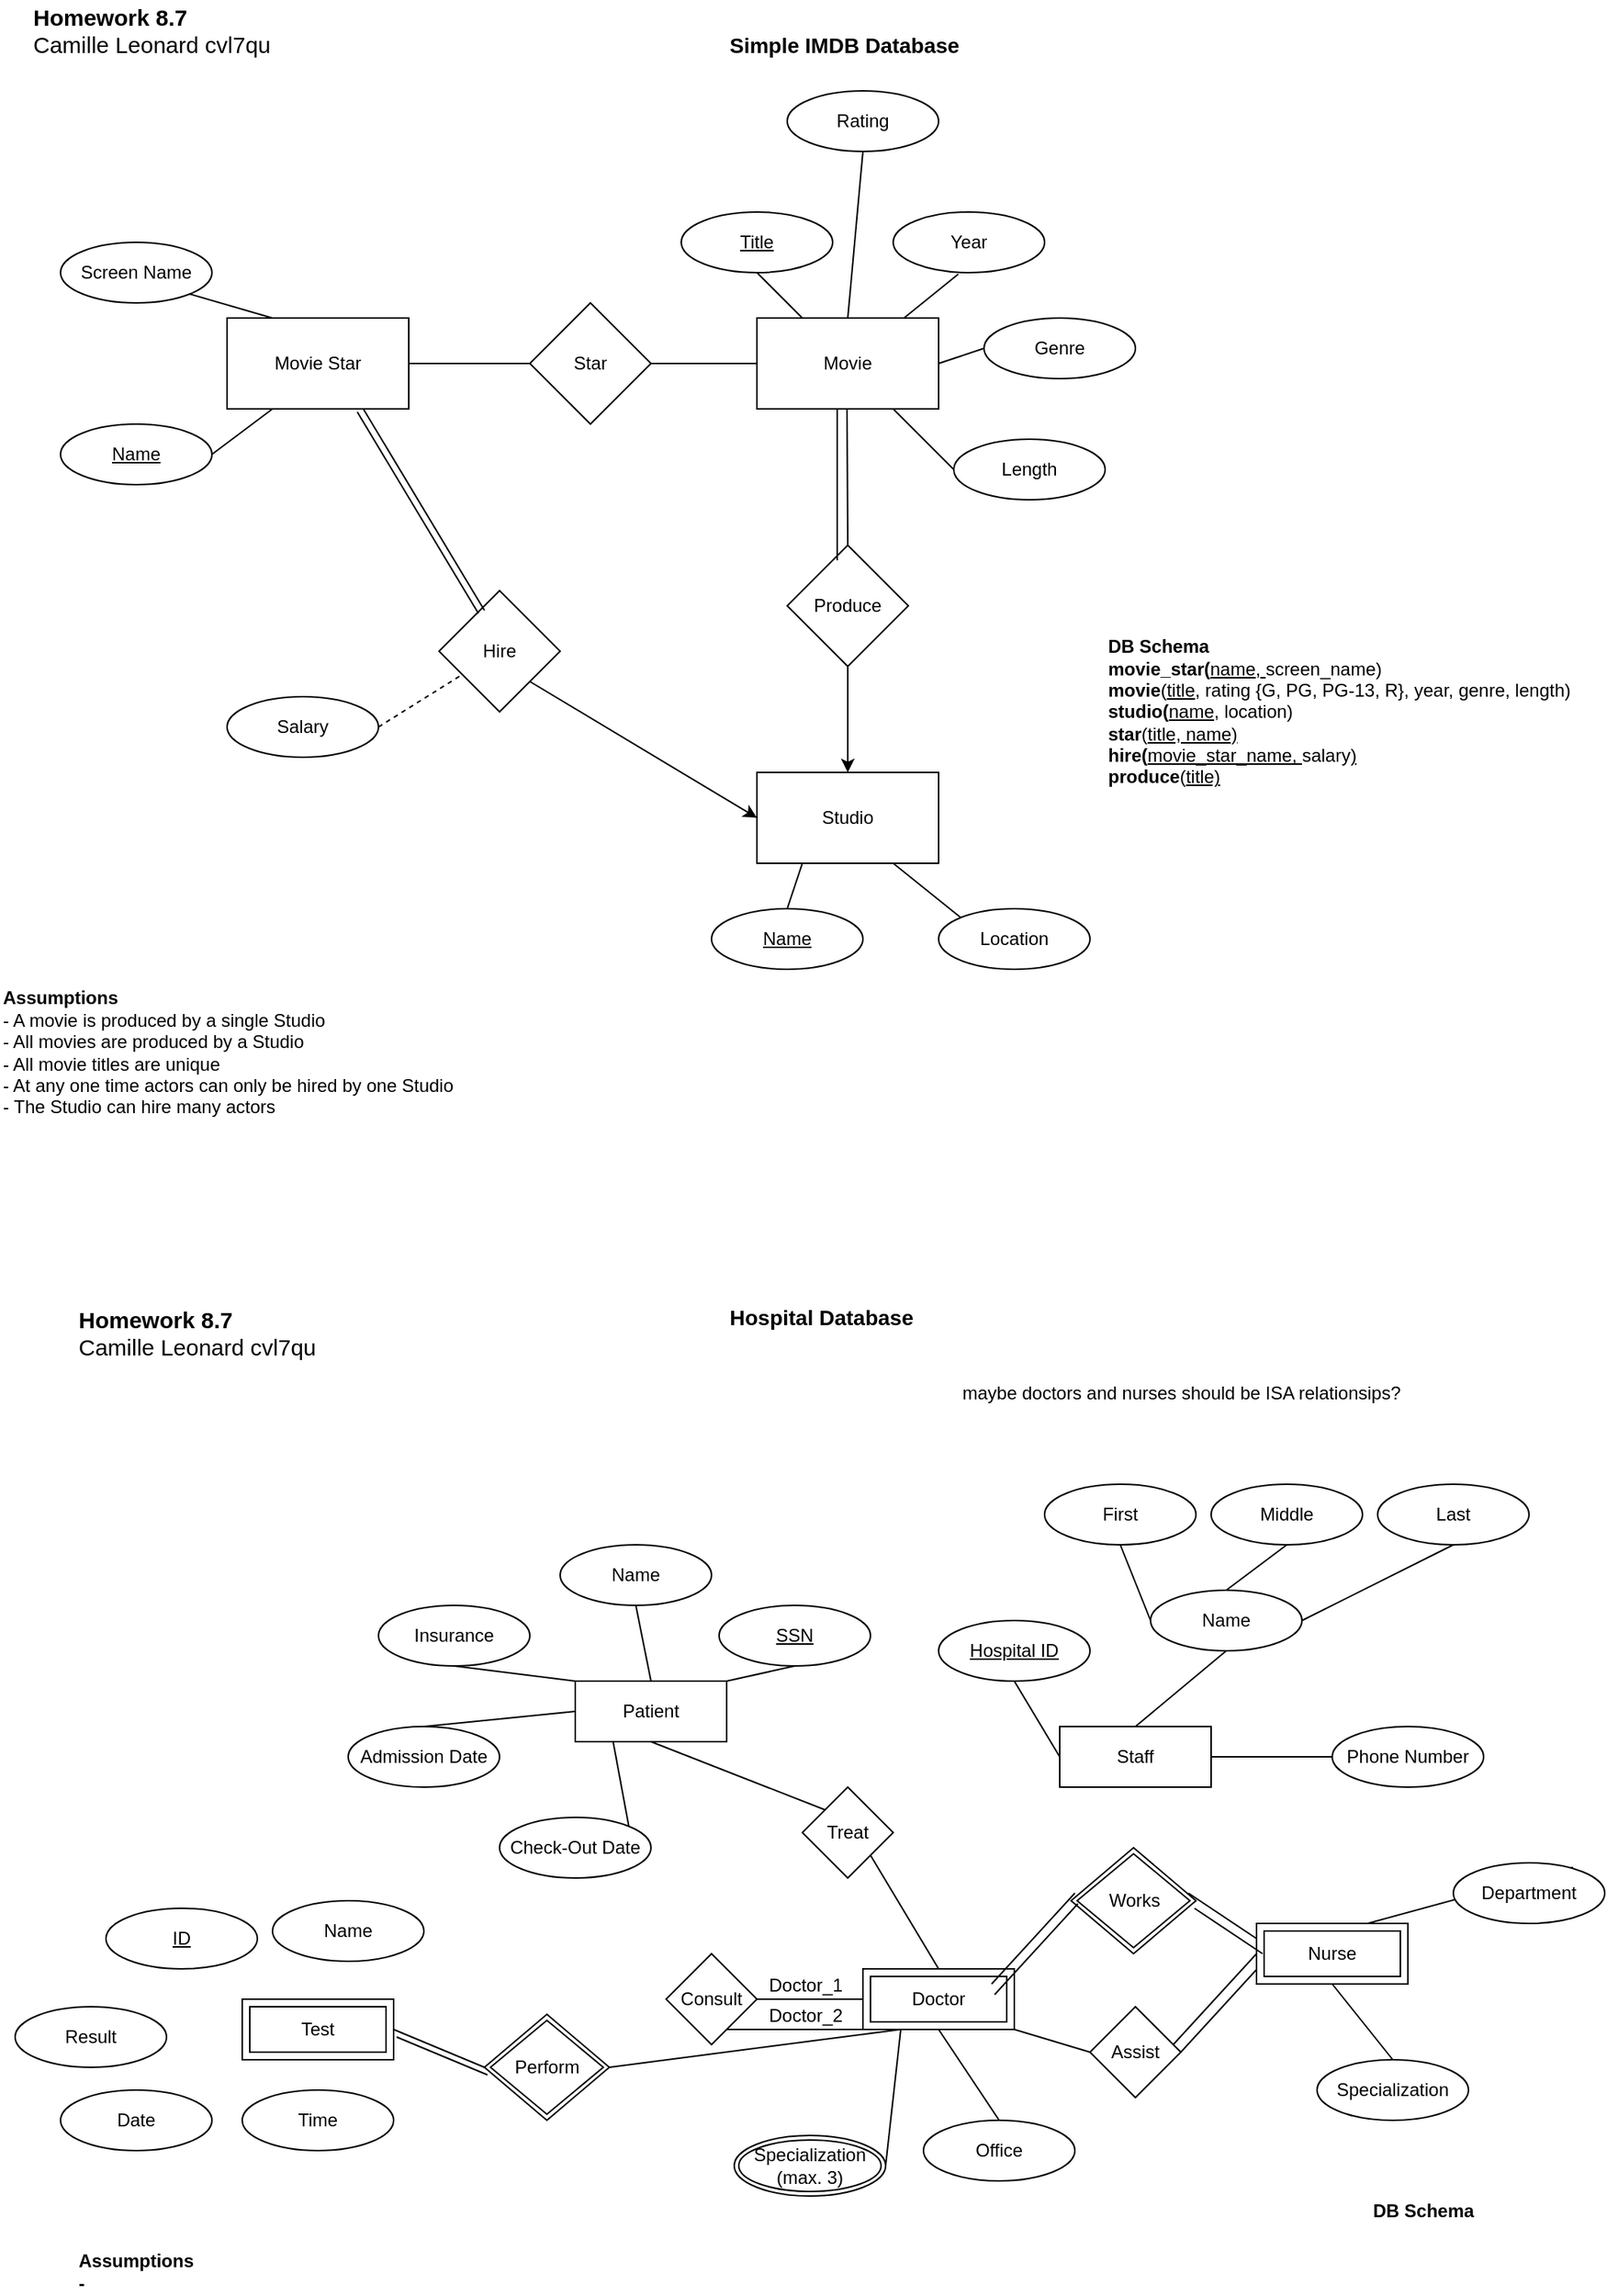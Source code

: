 <mxfile version="14.5.4" type="github">
  <diagram id="R2lEEEUBdFMjLlhIrx00" name="Page-1">
    <mxGraphModel dx="1422" dy="705" grid="1" gridSize="10" guides="1" tooltips="1" connect="1" arrows="1" fold="1" page="1" pageScale="1" pageWidth="1100" pageHeight="850" math="0" shadow="0" extFonts="Permanent Marker^https://fonts.googleapis.com/css?family=Permanent+Marker">
      <root>
        <mxCell id="0" />
        <mxCell id="1" parent="0" />
        <mxCell id="7jDqQBMyQRLBIUlyPHuI-78" value="" style="shape=table;startSize=0;container=1;collapsible=1;childLayout=tableLayout;fixedRows=1;rowLines=0;fontStyle=0;align=center;resizeLast=1;strokeColor=none;fillColor=none;" vertex="1" parent="1">
          <mxGeometry x="480" y="1320" width="180" height="20" as="geometry" />
        </mxCell>
        <mxCell id="7jDqQBMyQRLBIUlyPHuI-79" value="" style="shape=partialRectangle;collapsible=0;dropTarget=0;pointerEvents=0;fillColor=none;top=0;left=0;bottom=0;right=0;points=[[0,0.5],[1,0.5]];portConstraint=eastwest;" vertex="1" parent="7jDqQBMyQRLBIUlyPHuI-78">
          <mxGeometry width="180" height="20" as="geometry" />
        </mxCell>
        <mxCell id="7jDqQBMyQRLBIUlyPHuI-80" value="" style="shape=partialRectangle;connectable=0;fillColor=none;top=0;left=0;bottom=0;right=0;editable=1;overflow=hidden;" vertex="1" parent="7jDqQBMyQRLBIUlyPHuI-79">
          <mxGeometry width="30" height="20" as="geometry" />
        </mxCell>
        <mxCell id="7jDqQBMyQRLBIUlyPHuI-81" value="Doctor_1" style="shape=partialRectangle;connectable=0;fillColor=none;top=0;left=0;bottom=0;right=0;align=left;spacingLeft=6;overflow=hidden;" vertex="1" parent="7jDqQBMyQRLBIUlyPHuI-79">
          <mxGeometry x="30" width="150" height="20" as="geometry" />
        </mxCell>
        <mxCell id="7jDqQBMyQRLBIUlyPHuI-1" value="&lt;font style=&quot;font-size: 15px&quot;&gt;&lt;b&gt;Homework 8.7&lt;/b&gt;&lt;br&gt;Camille Leonard cvl7qu&lt;br&gt;&lt;/font&gt;" style="text;html=1;align=left;verticalAlign=middle;resizable=0;points=[];autosize=1;" vertex="1" parent="1">
          <mxGeometry x="30" y="20" width="170" height="40" as="geometry" />
        </mxCell>
        <mxCell id="7jDqQBMyQRLBIUlyPHuI-2" value="Movie Star" style="rounded=0;whiteSpace=wrap;html=1;" vertex="1" parent="1">
          <mxGeometry x="160" y="230" width="120" height="60" as="geometry" />
        </mxCell>
        <mxCell id="7jDqQBMyQRLBIUlyPHuI-4" value="Name" style="ellipse;whiteSpace=wrap;html=1;align=center;fontStyle=4;" vertex="1" parent="1">
          <mxGeometry x="50" y="300" width="100" height="40" as="geometry" />
        </mxCell>
        <mxCell id="7jDqQBMyQRLBIUlyPHuI-6" value="Screen Name" style="ellipse;whiteSpace=wrap;html=1;align=center;" vertex="1" parent="1">
          <mxGeometry x="50" y="180" width="100" height="40" as="geometry" />
        </mxCell>
        <mxCell id="7jDqQBMyQRLBIUlyPHuI-7" value="Movie" style="rounded=0;whiteSpace=wrap;html=1;" vertex="1" parent="1">
          <mxGeometry x="510" y="230" width="120" height="60" as="geometry" />
        </mxCell>
        <mxCell id="7jDqQBMyQRLBIUlyPHuI-8" value="Star" style="rhombus;whiteSpace=wrap;html=1;" vertex="1" parent="1">
          <mxGeometry x="360" y="220" width="80" height="80" as="geometry" />
        </mxCell>
        <mxCell id="7jDqQBMyQRLBIUlyPHuI-9" value="Title" style="ellipse;whiteSpace=wrap;html=1;align=center;fontStyle=4;" vertex="1" parent="1">
          <mxGeometry x="460" y="160" width="100" height="40" as="geometry" />
        </mxCell>
        <mxCell id="7jDqQBMyQRLBIUlyPHuI-10" value="Rating" style="ellipse;whiteSpace=wrap;html=1;align=center;" vertex="1" parent="1">
          <mxGeometry x="530" y="80" width="100" height="40" as="geometry" />
        </mxCell>
        <mxCell id="7jDqQBMyQRLBIUlyPHuI-11" value="Length" style="ellipse;whiteSpace=wrap;html=1;align=center;" vertex="1" parent="1">
          <mxGeometry x="640" y="310" width="100" height="40" as="geometry" />
        </mxCell>
        <mxCell id="7jDqQBMyQRLBIUlyPHuI-12" value="Genre" style="ellipse;whiteSpace=wrap;html=1;align=center;" vertex="1" parent="1">
          <mxGeometry x="660" y="230" width="100" height="40" as="geometry" />
        </mxCell>
        <mxCell id="7jDqQBMyQRLBIUlyPHuI-13" value="Year" style="ellipse;whiteSpace=wrap;html=1;align=center;" vertex="1" parent="1">
          <mxGeometry x="600" y="160" width="100" height="40" as="geometry" />
        </mxCell>
        <mxCell id="7jDqQBMyQRLBIUlyPHuI-14" value="Produce" style="rhombus;whiteSpace=wrap;html=1;" vertex="1" parent="1">
          <mxGeometry x="530" y="380" width="80" height="80" as="geometry" />
        </mxCell>
        <mxCell id="7jDqQBMyQRLBIUlyPHuI-15" value="Studio" style="rounded=0;whiteSpace=wrap;html=1;" vertex="1" parent="1">
          <mxGeometry x="510" y="530" width="120" height="60" as="geometry" />
        </mxCell>
        <mxCell id="7jDqQBMyQRLBIUlyPHuI-18" value="Location&lt;span style=&quot;color: rgba(0 , 0 , 0 , 0) ; font-family: monospace ; font-size: 0px&quot;&gt;%3CmxGraphModel%3E%3Croot%3E%3CmxCell%20id%3D%220%22%2F%3E%3CmxCell%20id%3D%221%22%20parent%3D%220%22%2F%3E%3CmxCell%20id%3D%222%22%20value%3D%22Length%22%20style%3D%22ellipse%3BwhiteSpace%3Dwrap%3Bhtml%3D1%3Balign%3Dcenter%3B%22%20vertex%3D%221%22%20parent%3D%221%22%3E%3CmxGeometry%20x%3D%22720%22%20y%3D%22340%22%20width%3D%22100%22%20height%3D%2240%22%20as%3D%22geometry%22%2F%3E%3C%2FmxCell%3E%3C%2Froot%3E%3C%2FmxGraphModel%3E&lt;/span&gt;" style="ellipse;whiteSpace=wrap;html=1;align=center;" vertex="1" parent="1">
          <mxGeometry x="630" y="620" width="100" height="40" as="geometry" />
        </mxCell>
        <mxCell id="7jDqQBMyQRLBIUlyPHuI-20" value="Name" style="ellipse;whiteSpace=wrap;html=1;align=center;fontStyle=4;" vertex="1" parent="1">
          <mxGeometry x="480" y="620" width="100" height="40" as="geometry" />
        </mxCell>
        <mxCell id="7jDqQBMyQRLBIUlyPHuI-21" value="Hire" style="rhombus;whiteSpace=wrap;html=1;" vertex="1" parent="1">
          <mxGeometry x="300" y="410" width="80" height="80" as="geometry" />
        </mxCell>
        <mxCell id="7jDqQBMyQRLBIUlyPHuI-23" value="Salary" style="ellipse;whiteSpace=wrap;html=1;align=center;" vertex="1" parent="1">
          <mxGeometry x="160" y="480" width="100" height="40" as="geometry" />
        </mxCell>
        <mxCell id="7jDqQBMyQRLBIUlyPHuI-24" value="&lt;b&gt;Assumptions&lt;/b&gt;&lt;br&gt;- A movie is produced by a single Studio&amp;nbsp;&lt;br&gt;- All movies are produced by a Studio&lt;br&gt;- All movie titles are unique&lt;br&gt;- At any one time actors can only be hired by one Studio&lt;br&gt;- The Studio can hire many actors&amp;nbsp;" style="text;html=1;align=left;verticalAlign=middle;resizable=0;points=[];autosize=1;" vertex="1" parent="1">
          <mxGeometry x="10" y="670" width="310" height="90" as="geometry" />
        </mxCell>
        <mxCell id="7jDqQBMyQRLBIUlyPHuI-25" value="&lt;font size=&quot;1&quot;&gt;&lt;b style=&quot;font-size: 14px&quot;&gt;Simple IMDB Database&lt;/b&gt;&lt;/font&gt;" style="text;html=1;align=left;verticalAlign=middle;resizable=0;points=[];autosize=1;" vertex="1" parent="1">
          <mxGeometry x="490" y="40" width="170" height="20" as="geometry" />
        </mxCell>
        <mxCell id="7jDqQBMyQRLBIUlyPHuI-26" value="&lt;font style=&quot;font-size: 14px&quot;&gt;&lt;b&gt;Hospital Database&lt;/b&gt;&lt;/font&gt;" style="text;html=1;align=left;verticalAlign=middle;resizable=0;points=[];autosize=1;" vertex="1" parent="1">
          <mxGeometry x="490" y="880" width="140" height="20" as="geometry" />
        </mxCell>
        <mxCell id="7jDqQBMyQRLBIUlyPHuI-27" value="&lt;font style=&quot;font-size: 15px&quot;&gt;&lt;b&gt;Homework 8.7&lt;/b&gt;&lt;br&gt;Camille Leonard cvl7qu&lt;br&gt;&lt;/font&gt;" style="text;html=1;align=left;verticalAlign=middle;resizable=0;points=[];autosize=1;" vertex="1" parent="1">
          <mxGeometry x="60" y="880" width="170" height="40" as="geometry" />
        </mxCell>
        <mxCell id="7jDqQBMyQRLBIUlyPHuI-28" value="&lt;b&gt;DB Schema&lt;br&gt;movie_star(&lt;/b&gt;&lt;u&gt;name, &lt;/u&gt;screen_name)&lt;br&gt;&lt;b&gt;movie&lt;/b&gt;(&lt;u&gt;title&lt;/u&gt;, rating {G, PG, PG-13, R}, year, genre, length)&lt;br&gt;&lt;b&gt;studio(&lt;/b&gt;&lt;u&gt;name&lt;/u&gt;, location)&lt;br&gt;&lt;b&gt;star&lt;/b&gt;(&lt;u&gt;title, name)&lt;br&gt;&lt;/u&gt;&lt;b&gt;hire(&lt;/b&gt;&lt;u&gt;movie_star_name, &lt;/u&gt;salary&lt;u&gt;)&lt;br&gt;&lt;/u&gt;&lt;b&gt;produce&lt;/b&gt;(&lt;u&gt;title)&lt;/u&gt;" style="text;html=1;align=left;verticalAlign=middle;resizable=0;points=[];autosize=1;" vertex="1" parent="1">
          <mxGeometry x="740" y="440" width="320" height="100" as="geometry" />
        </mxCell>
        <mxCell id="7jDqQBMyQRLBIUlyPHuI-29" value="&lt;b&gt;Assumptions&lt;br&gt;-&amp;nbsp;&lt;br&gt;&lt;/b&gt;" style="text;html=1;align=left;verticalAlign=middle;resizable=0;points=[];autosize=1;" vertex="1" parent="1">
          <mxGeometry x="60" y="1505" width="90" height="30" as="geometry" />
        </mxCell>
        <mxCell id="7jDqQBMyQRLBIUlyPHuI-30" value="&lt;b&gt;DB Schema&lt;/b&gt;" style="text;html=1;align=left;verticalAlign=middle;resizable=0;points=[];autosize=1;" vertex="1" parent="1">
          <mxGeometry x="915" y="1470" width="80" height="20" as="geometry" />
        </mxCell>
        <mxCell id="7jDqQBMyQRLBIUlyPHuI-31" value="Staff" style="whiteSpace=wrap;html=1;align=center;" vertex="1" parent="1">
          <mxGeometry x="710" y="1160" width="100" height="40" as="geometry" />
        </mxCell>
        <mxCell id="7jDqQBMyQRLBIUlyPHuI-33" value="Name" style="ellipse;whiteSpace=wrap;html=1;align=center;" vertex="1" parent="1">
          <mxGeometry x="770" y="1070" width="100" height="40" as="geometry" />
        </mxCell>
        <mxCell id="7jDqQBMyQRLBIUlyPHuI-34" value="Hospital ID" style="ellipse;whiteSpace=wrap;html=1;align=center;fontStyle=4;" vertex="1" parent="1">
          <mxGeometry x="630" y="1090" width="100" height="40" as="geometry" />
        </mxCell>
        <mxCell id="7jDqQBMyQRLBIUlyPHuI-35" value="Last" style="ellipse;whiteSpace=wrap;html=1;align=center;" vertex="1" parent="1">
          <mxGeometry x="920" y="1000" width="100" height="40" as="geometry" />
        </mxCell>
        <mxCell id="7jDqQBMyQRLBIUlyPHuI-36" value="Middle" style="ellipse;whiteSpace=wrap;html=1;align=center;" vertex="1" parent="1">
          <mxGeometry x="810" y="1000" width="100" height="40" as="geometry" />
        </mxCell>
        <mxCell id="7jDqQBMyQRLBIUlyPHuI-37" value="First" style="ellipse;whiteSpace=wrap;html=1;align=center;" vertex="1" parent="1">
          <mxGeometry x="700" y="1000" width="100" height="40" as="geometry" />
        </mxCell>
        <mxCell id="7jDqQBMyQRLBIUlyPHuI-38" value="Phone Number" style="ellipse;whiteSpace=wrap;html=1;align=center;" vertex="1" parent="1">
          <mxGeometry x="890" y="1160" width="100" height="40" as="geometry" />
        </mxCell>
        <mxCell id="7jDqQBMyQRLBIUlyPHuI-49" value="Office" style="ellipse;whiteSpace=wrap;html=1;align=center;" vertex="1" parent="1">
          <mxGeometry x="620" y="1420" width="100" height="40" as="geometry" />
        </mxCell>
        <mxCell id="7jDqQBMyQRLBIUlyPHuI-54" value="" style="endArrow=none;html=1;exitX=1;exitY=0.5;exitDx=0;exitDy=0;" edge="1" parent="1" source="7jDqQBMyQRLBIUlyPHuI-128">
          <mxGeometry width="50" height="50" relative="1" as="geometry">
            <mxPoint x="801.25" y="1375" as="sourcePoint" />
            <mxPoint x="845" y="1315" as="targetPoint" />
          </mxGeometry>
        </mxCell>
        <mxCell id="7jDqQBMyQRLBIUlyPHuI-55" value="" style="endArrow=none;html=1;entryX=0;entryY=0.5;entryDx=0;entryDy=0;exitX=0.79;exitY=0.075;exitDx=0;exitDy=0;exitPerimeter=0;" edge="1" parent="1" source="7jDqQBMyQRLBIUlyPHuI-58" target="7jDqQBMyQRLBIUlyPHuI-100">
          <mxGeometry width="50" height="50" relative="1" as="geometry">
            <mxPoint x="770" y="1380" as="sourcePoint" />
            <mxPoint x="820" y="1330" as="targetPoint" />
          </mxGeometry>
        </mxCell>
        <mxCell id="7jDqQBMyQRLBIUlyPHuI-56" value="" style="endArrow=none;html=1;exitX=1;exitY=1;exitDx=0;exitDy=0;entryX=0;entryY=0.5;entryDx=0;entryDy=0;" edge="1" parent="1" source="7jDqQBMyQRLBIUlyPHuI-60" target="7jDqQBMyQRLBIUlyPHuI-128">
          <mxGeometry width="50" height="50" relative="1" as="geometry">
            <mxPoint x="680" y="1360" as="sourcePoint" />
            <mxPoint x="718.75" y="1375" as="targetPoint" />
          </mxGeometry>
        </mxCell>
        <mxCell id="7jDqQBMyQRLBIUlyPHuI-57" value="Specialization" style="ellipse;whiteSpace=wrap;html=1;align=center;" vertex="1" parent="1">
          <mxGeometry x="880" y="1380" width="100" height="40" as="geometry" />
        </mxCell>
        <mxCell id="7jDqQBMyQRLBIUlyPHuI-58" value="Department" style="ellipse;whiteSpace=wrap;html=1;align=center;" vertex="1" parent="1">
          <mxGeometry x="970" y="1250" width="100" height="40" as="geometry" />
        </mxCell>
        <mxCell id="7jDqQBMyQRLBIUlyPHuI-61" value="Patient" style="whiteSpace=wrap;html=1;align=center;" vertex="1" parent="1">
          <mxGeometry x="390" y="1130" width="100" height="40" as="geometry" />
        </mxCell>
        <mxCell id="7jDqQBMyQRLBIUlyPHuI-62" value="Treat" style="rhombus;whiteSpace=wrap;html=1;" vertex="1" parent="1">
          <mxGeometry x="540" y="1200" width="60" height="60" as="geometry" />
        </mxCell>
        <mxCell id="7jDqQBMyQRLBIUlyPHuI-63" value="Specialization (max. 3)" style="ellipse;shape=doubleEllipse;margin=3;whiteSpace=wrap;html=1;align=center;" vertex="1" parent="1">
          <mxGeometry x="495" y="1430" width="100" height="40" as="geometry" />
        </mxCell>
        <mxCell id="7jDqQBMyQRLBIUlyPHuI-77" value="Consult" style="rhombus;whiteSpace=wrap;html=1;" vertex="1" parent="1">
          <mxGeometry x="450" y="1310" width="60" height="60" as="geometry" />
        </mxCell>
        <mxCell id="7jDqQBMyQRLBIUlyPHuI-82" value="Doctor_2" style="shape=partialRectangle;connectable=0;fillColor=none;top=0;left=0;bottom=0;right=0;align=left;spacingLeft=6;overflow=hidden;" vertex="1" parent="1">
          <mxGeometry x="510" y="1340" width="150" height="20" as="geometry" />
        </mxCell>
        <mxCell id="7jDqQBMyQRLBIUlyPHuI-84" value="" style="line;strokeWidth=1;rotatable=0;dashed=0;labelPosition=right;align=left;verticalAlign=middle;spacingTop=0;spacingLeft=6;points=[];portConstraint=eastwest;" vertex="1" parent="1">
          <mxGeometry x="510" y="1335" width="70" height="10" as="geometry" />
        </mxCell>
        <mxCell id="7jDqQBMyQRLBIUlyPHuI-85" value="" style="line;strokeWidth=1;rotatable=0;dashed=0;labelPosition=right;align=left;verticalAlign=middle;spacingTop=0;spacingLeft=6;points=[];portConstraint=eastwest;" vertex="1" parent="1">
          <mxGeometry x="490" y="1355" width="90" height="10" as="geometry" />
        </mxCell>
        <mxCell id="7jDqQBMyQRLBIUlyPHuI-86" value="" style="endArrow=none;html=1;exitX=1;exitY=1;exitDx=0;exitDy=0;entryX=0.5;entryY=0;entryDx=0;entryDy=0;" edge="1" parent="1" source="7jDqQBMyQRLBIUlyPHuI-62" target="7jDqQBMyQRLBIUlyPHuI-60">
          <mxGeometry width="50" height="50" relative="1" as="geometry">
            <mxPoint x="610" y="1310" as="sourcePoint" />
            <mxPoint x="660" y="1260" as="targetPoint" />
          </mxGeometry>
        </mxCell>
        <mxCell id="7jDqQBMyQRLBIUlyPHuI-87" value="" style="endArrow=none;html=1;exitX=0.5;exitY=1;exitDx=0;exitDy=0;entryX=0;entryY=0;entryDx=0;entryDy=0;" edge="1" parent="1" source="7jDqQBMyQRLBIUlyPHuI-61" target="7jDqQBMyQRLBIUlyPHuI-62">
          <mxGeometry width="50" height="50" relative="1" as="geometry">
            <mxPoint x="610" y="1310" as="sourcePoint" />
            <mxPoint x="660" y="1260" as="targetPoint" />
          </mxGeometry>
        </mxCell>
        <mxCell id="7jDqQBMyQRLBIUlyPHuI-88" value="Check-Out Date" style="ellipse;whiteSpace=wrap;html=1;align=center;" vertex="1" parent="1">
          <mxGeometry x="340" y="1220" width="100" height="40" as="geometry" />
        </mxCell>
        <mxCell id="7jDqQBMyQRLBIUlyPHuI-89" value="Admission Date" style="ellipse;whiteSpace=wrap;html=1;align=center;" vertex="1" parent="1">
          <mxGeometry x="240" y="1160" width="100" height="40" as="geometry" />
        </mxCell>
        <mxCell id="7jDqQBMyQRLBIUlyPHuI-90" value="Insurance" style="ellipse;whiteSpace=wrap;html=1;align=center;" vertex="1" parent="1">
          <mxGeometry x="260" y="1080" width="100" height="40" as="geometry" />
        </mxCell>
        <mxCell id="7jDqQBMyQRLBIUlyPHuI-91" value="Name" style="ellipse;whiteSpace=wrap;html=1;align=center;" vertex="1" parent="1">
          <mxGeometry x="380" y="1040" width="100" height="40" as="geometry" />
        </mxCell>
        <mxCell id="7jDqQBMyQRLBIUlyPHuI-92" value="SSN" style="ellipse;whiteSpace=wrap;html=1;align=center;fontStyle=4;" vertex="1" parent="1">
          <mxGeometry x="485" y="1080" width="100" height="40" as="geometry" />
        </mxCell>
        <mxCell id="7jDqQBMyQRLBIUlyPHuI-94" value="" style="endArrow=none;html=1;exitX=0.5;exitY=0;exitDx=0;exitDy=0;entryX=0;entryY=0.5;entryDx=0;entryDy=0;" edge="1" parent="1" source="7jDqQBMyQRLBIUlyPHuI-89" target="7jDqQBMyQRLBIUlyPHuI-61">
          <mxGeometry width="50" height="50" relative="1" as="geometry">
            <mxPoint x="610" y="1310" as="sourcePoint" />
            <mxPoint x="660" y="1260" as="targetPoint" />
          </mxGeometry>
        </mxCell>
        <mxCell id="7jDqQBMyQRLBIUlyPHuI-95" value="" style="endArrow=none;html=1;exitX=1;exitY=0;exitDx=0;exitDy=0;entryX=0.25;entryY=1;entryDx=0;entryDy=0;" edge="1" parent="1" source="7jDqQBMyQRLBIUlyPHuI-88" target="7jDqQBMyQRLBIUlyPHuI-61">
          <mxGeometry width="50" height="50" relative="1" as="geometry">
            <mxPoint x="610" y="1310" as="sourcePoint" />
            <mxPoint x="660" y="1260" as="targetPoint" />
          </mxGeometry>
        </mxCell>
        <mxCell id="7jDqQBMyQRLBIUlyPHuI-96" value="" style="endArrow=none;html=1;exitX=0.5;exitY=1;exitDx=0;exitDy=0;entryX=0;entryY=0;entryDx=0;entryDy=0;" edge="1" parent="1" source="7jDqQBMyQRLBIUlyPHuI-90" target="7jDqQBMyQRLBIUlyPHuI-61">
          <mxGeometry width="50" height="50" relative="1" as="geometry">
            <mxPoint x="610" y="1310" as="sourcePoint" />
            <mxPoint x="660" y="1260" as="targetPoint" />
          </mxGeometry>
        </mxCell>
        <mxCell id="7jDqQBMyQRLBIUlyPHuI-97" value="" style="endArrow=none;html=1;exitX=0.5;exitY=1;exitDx=0;exitDy=0;entryX=0.5;entryY=0;entryDx=0;entryDy=0;" edge="1" parent="1" source="7jDqQBMyQRLBIUlyPHuI-91" target="7jDqQBMyQRLBIUlyPHuI-61">
          <mxGeometry width="50" height="50" relative="1" as="geometry">
            <mxPoint x="610" y="1310" as="sourcePoint" />
            <mxPoint x="660" y="1260" as="targetPoint" />
          </mxGeometry>
        </mxCell>
        <mxCell id="7jDqQBMyQRLBIUlyPHuI-98" value="" style="endArrow=none;html=1;exitX=1;exitY=0;exitDx=0;exitDy=0;entryX=0.5;entryY=1;entryDx=0;entryDy=0;" edge="1" parent="1" source="7jDqQBMyQRLBIUlyPHuI-61" target="7jDqQBMyQRLBIUlyPHuI-92">
          <mxGeometry width="50" height="50" relative="1" as="geometry">
            <mxPoint x="610" y="1310" as="sourcePoint" />
            <mxPoint x="660" y="1260" as="targetPoint" />
          </mxGeometry>
        </mxCell>
        <mxCell id="7jDqQBMyQRLBIUlyPHuI-100" value="Nurse" style="shape=ext;margin=3;double=1;whiteSpace=wrap;html=1;align=center;" vertex="1" parent="1">
          <mxGeometry x="840" y="1290" width="100" height="40" as="geometry" />
        </mxCell>
        <mxCell id="7jDqQBMyQRLBIUlyPHuI-101" value="" style="endArrow=none;html=1;entryX=0.5;entryY=1;entryDx=0;entryDy=0;exitX=0.5;exitY=0;exitDx=0;exitDy=0;" edge="1" parent="1" source="7jDqQBMyQRLBIUlyPHuI-57" target="7jDqQBMyQRLBIUlyPHuI-100">
          <mxGeometry width="50" height="50" relative="1" as="geometry">
            <mxPoint x="610" y="1310" as="sourcePoint" />
            <mxPoint x="660" y="1260" as="targetPoint" />
          </mxGeometry>
        </mxCell>
        <mxCell id="7jDqQBMyQRLBIUlyPHuI-102" value="" style="endArrow=none;html=1;exitX=1;exitY=0.5;exitDx=0;exitDy=0;entryX=0;entryY=0.5;entryDx=0;entryDy=0;" edge="1" parent="1" source="7jDqQBMyQRLBIUlyPHuI-100">
          <mxGeometry width="50" height="50" relative="1" as="geometry">
            <mxPoint x="610" y="1310" as="sourcePoint" />
            <mxPoint x="940" y="1330" as="targetPoint" />
          </mxGeometry>
        </mxCell>
        <mxCell id="7jDqQBMyQRLBIUlyPHuI-103" value="" style="endArrow=none;html=1;exitX=1;exitY=0.5;exitDx=0;exitDy=0;entryX=0.25;entryY=1;entryDx=0;entryDy=0;" edge="1" parent="1" source="7jDqQBMyQRLBIUlyPHuI-63" target="7jDqQBMyQRLBIUlyPHuI-60">
          <mxGeometry width="50" height="50" relative="1" as="geometry">
            <mxPoint x="610" y="1310" as="sourcePoint" />
            <mxPoint x="610" y="1360" as="targetPoint" />
          </mxGeometry>
        </mxCell>
        <mxCell id="7jDqQBMyQRLBIUlyPHuI-60" value="Doctor" style="shape=ext;margin=3;double=1;whiteSpace=wrap;html=1;align=center;" vertex="1" parent="1">
          <mxGeometry x="580" y="1320" width="100" height="40" as="geometry" />
        </mxCell>
        <mxCell id="7jDqQBMyQRLBIUlyPHuI-104" value="" style="endArrow=none;html=1;exitX=0.5;exitY=0;exitDx=0;exitDy=0;entryX=0.5;entryY=1;entryDx=0;entryDy=0;" edge="1" parent="1" source="7jDqQBMyQRLBIUlyPHuI-49" target="7jDqQBMyQRLBIUlyPHuI-60">
          <mxGeometry width="50" height="50" relative="1" as="geometry">
            <mxPoint x="610" y="1310" as="sourcePoint" />
            <mxPoint x="660" y="1260" as="targetPoint" />
          </mxGeometry>
        </mxCell>
        <mxCell id="7jDqQBMyQRLBIUlyPHuI-105" value="" style="endArrow=none;html=1;entryX=0.5;entryY=1;entryDx=0;entryDy=0;exitX=0;exitY=0.5;exitDx=0;exitDy=0;" edge="1" parent="1" source="7jDqQBMyQRLBIUlyPHuI-31" target="7jDqQBMyQRLBIUlyPHuI-34">
          <mxGeometry width="50" height="50" relative="1" as="geometry">
            <mxPoint x="610" y="1310" as="sourcePoint" />
            <mxPoint x="660" y="1260" as="targetPoint" />
          </mxGeometry>
        </mxCell>
        <mxCell id="7jDqQBMyQRLBIUlyPHuI-106" value="" style="endArrow=none;html=1;entryX=0.5;entryY=1;entryDx=0;entryDy=0;exitX=0;exitY=0.5;exitDx=0;exitDy=0;" edge="1" parent="1" source="7jDqQBMyQRLBIUlyPHuI-33" target="7jDqQBMyQRLBIUlyPHuI-37">
          <mxGeometry width="50" height="50" relative="1" as="geometry">
            <mxPoint x="610" y="1310" as="sourcePoint" />
            <mxPoint x="660" y="1260" as="targetPoint" />
          </mxGeometry>
        </mxCell>
        <mxCell id="7jDqQBMyQRLBIUlyPHuI-107" value="" style="endArrow=none;html=1;entryX=0.5;entryY=1;entryDx=0;entryDy=0;exitX=0.5;exitY=0;exitDx=0;exitDy=0;" edge="1" parent="1" source="7jDqQBMyQRLBIUlyPHuI-33" target="7jDqQBMyQRLBIUlyPHuI-36">
          <mxGeometry width="50" height="50" relative="1" as="geometry">
            <mxPoint x="610" y="1310" as="sourcePoint" />
            <mxPoint x="660" y="1260" as="targetPoint" />
          </mxGeometry>
        </mxCell>
        <mxCell id="7jDqQBMyQRLBIUlyPHuI-108" value="" style="endArrow=none;html=1;entryX=0.5;entryY=1;entryDx=0;entryDy=0;exitX=1;exitY=0.5;exitDx=0;exitDy=0;" edge="1" parent="1" source="7jDqQBMyQRLBIUlyPHuI-33" target="7jDqQBMyQRLBIUlyPHuI-35">
          <mxGeometry width="50" height="50" relative="1" as="geometry">
            <mxPoint x="610" y="1310" as="sourcePoint" />
            <mxPoint x="660" y="1260" as="targetPoint" />
          </mxGeometry>
        </mxCell>
        <mxCell id="7jDqQBMyQRLBIUlyPHuI-109" value="" style="endArrow=none;html=1;entryX=0.5;entryY=1;entryDx=0;entryDy=0;exitX=0.5;exitY=0;exitDx=0;exitDy=0;" edge="1" parent="1" source="7jDqQBMyQRLBIUlyPHuI-31" target="7jDqQBMyQRLBIUlyPHuI-33">
          <mxGeometry width="50" height="50" relative="1" as="geometry">
            <mxPoint x="610" y="1310" as="sourcePoint" />
            <mxPoint x="660" y="1260" as="targetPoint" />
          </mxGeometry>
        </mxCell>
        <mxCell id="7jDqQBMyQRLBIUlyPHuI-110" value="" style="endArrow=none;html=1;entryX=0;entryY=0.5;entryDx=0;entryDy=0;exitX=1;exitY=0.5;exitDx=0;exitDy=0;" edge="1" parent="1" source="7jDqQBMyQRLBIUlyPHuI-31" target="7jDqQBMyQRLBIUlyPHuI-38">
          <mxGeometry width="50" height="50" relative="1" as="geometry">
            <mxPoint x="610" y="1310" as="sourcePoint" />
            <mxPoint x="660" y="1260" as="targetPoint" />
          </mxGeometry>
        </mxCell>
        <mxCell id="7jDqQBMyQRLBIUlyPHuI-115" value="Test" style="shape=ext;margin=3;double=1;whiteSpace=wrap;html=1;align=center;" vertex="1" parent="1">
          <mxGeometry x="170" y="1340" width="100" height="40" as="geometry" />
        </mxCell>
        <mxCell id="7jDqQBMyQRLBIUlyPHuI-116" value="Name" style="ellipse;whiteSpace=wrap;html=1;align=center;" vertex="1" parent="1">
          <mxGeometry x="190" y="1275" width="100" height="40" as="geometry" />
        </mxCell>
        <mxCell id="7jDqQBMyQRLBIUlyPHuI-117" value="Time" style="ellipse;whiteSpace=wrap;html=1;align=center;" vertex="1" parent="1">
          <mxGeometry x="170" y="1400" width="100" height="40" as="geometry" />
        </mxCell>
        <mxCell id="7jDqQBMyQRLBIUlyPHuI-118" value="Date" style="ellipse;whiteSpace=wrap;html=1;align=center;" vertex="1" parent="1">
          <mxGeometry x="50" y="1400" width="100" height="40" as="geometry" />
        </mxCell>
        <mxCell id="7jDqQBMyQRLBIUlyPHuI-119" value="Result" style="ellipse;whiteSpace=wrap;html=1;align=center;" vertex="1" parent="1">
          <mxGeometry x="20" y="1345" width="100" height="40" as="geometry" />
        </mxCell>
        <mxCell id="7jDqQBMyQRLBIUlyPHuI-120" value="ID" style="ellipse;whiteSpace=wrap;html=1;align=center;fontStyle=4;" vertex="1" parent="1">
          <mxGeometry x="80" y="1280" width="100" height="40" as="geometry" />
        </mxCell>
        <mxCell id="7jDqQBMyQRLBIUlyPHuI-122" value="" style="endArrow=none;html=1;exitX=1;exitY=0.5;exitDx=0;exitDy=0;entryX=0.25;entryY=1;entryDx=0;entryDy=0;" edge="1" parent="1" source="7jDqQBMyQRLBIUlyPHuI-124" target="7jDqQBMyQRLBIUlyPHuI-60">
          <mxGeometry width="50" height="50" relative="1" as="geometry">
            <mxPoint x="405" y="1390" as="sourcePoint" />
            <mxPoint x="660" y="1190" as="targetPoint" />
          </mxGeometry>
        </mxCell>
        <mxCell id="7jDqQBMyQRLBIUlyPHuI-123" value="" style="endArrow=none;html=1;exitX=1;exitY=0.5;exitDx=0;exitDy=0;entryX=0;entryY=0.5;entryDx=0;entryDy=0;" edge="1" parent="1" source="7jDqQBMyQRLBIUlyPHuI-115" target="7jDqQBMyQRLBIUlyPHuI-124">
          <mxGeometry width="50" height="50" relative="1" as="geometry">
            <mxPoint x="610" y="1240" as="sourcePoint" />
            <mxPoint x="340" y="1390" as="targetPoint" />
          </mxGeometry>
        </mxCell>
        <mxCell id="7jDqQBMyQRLBIUlyPHuI-124" value="Perform" style="shape=rhombus;double=1;perimeter=rhombusPerimeter;whiteSpace=wrap;html=1;align=center;" vertex="1" parent="1">
          <mxGeometry x="330" y="1350" width="82.5" height="70" as="geometry" />
        </mxCell>
        <mxCell id="7jDqQBMyQRLBIUlyPHuI-127" value="" style="endArrow=none;html=1;exitX=1;exitY=0.5;exitDx=0;exitDy=0;entryX=0;entryY=0.5;entryDx=0;entryDy=0;" edge="1" parent="1">
          <mxGeometry width="50" height="50" relative="1" as="geometry">
            <mxPoint x="272" y="1365" as="sourcePoint" />
            <mxPoint x="332" y="1390" as="targetPoint" />
          </mxGeometry>
        </mxCell>
        <mxCell id="7jDqQBMyQRLBIUlyPHuI-128" value="Assist" style="rhombus;whiteSpace=wrap;html=1;" vertex="1" parent="1">
          <mxGeometry x="730" y="1345" width="60" height="60" as="geometry" />
        </mxCell>
        <mxCell id="7jDqQBMyQRLBIUlyPHuI-129" value="Works" style="shape=rhombus;double=1;perimeter=rhombusPerimeter;whiteSpace=wrap;html=1;align=center;" vertex="1" parent="1">
          <mxGeometry x="717.5" y="1240" width="82.5" height="70" as="geometry" />
        </mxCell>
        <mxCell id="7jDqQBMyQRLBIUlyPHuI-130" value="" style="endArrow=none;html=1;exitX=1;exitY=0.5;exitDx=0;exitDy=0;" edge="1" parent="1">
          <mxGeometry width="50" height="50" relative="1" as="geometry">
            <mxPoint x="785" y="1370" as="sourcePoint" />
            <mxPoint x="840" y="1310" as="targetPoint" />
          </mxGeometry>
        </mxCell>
        <mxCell id="7jDqQBMyQRLBIUlyPHuI-131" value="" style="endArrow=none;html=1;exitX=1;exitY=0.5;exitDx=0;exitDy=0;" edge="1" parent="1">
          <mxGeometry width="50" height="50" relative="1" as="geometry">
            <mxPoint x="665" y="1330" as="sourcePoint" />
            <mxPoint x="720" y="1270" as="targetPoint" />
          </mxGeometry>
        </mxCell>
        <mxCell id="7jDqQBMyQRLBIUlyPHuI-132" value="" style="endArrow=none;html=1;exitX=1;exitY=0.5;exitDx=0;exitDy=0;" edge="1" parent="1">
          <mxGeometry width="50" height="50" relative="1" as="geometry">
            <mxPoint x="667" y="1337" as="sourcePoint" />
            <mxPoint x="722" y="1277" as="targetPoint" />
          </mxGeometry>
        </mxCell>
        <mxCell id="7jDqQBMyQRLBIUlyPHuI-134" value="" style="endArrow=none;html=1;exitX=0;exitY=0.25;exitDx=0;exitDy=0;" edge="1" parent="1" source="7jDqQBMyQRLBIUlyPHuI-100">
          <mxGeometry width="50" height="50" relative="1" as="geometry">
            <mxPoint x="845" y="1310" as="sourcePoint" />
            <mxPoint x="795" y="1270" as="targetPoint" />
          </mxGeometry>
        </mxCell>
        <mxCell id="7jDqQBMyQRLBIUlyPHuI-135" value="" style="endArrow=none;html=1;exitX=0;exitY=0.25;exitDx=0;exitDy=0;" edge="1" parent="1">
          <mxGeometry width="50" height="50" relative="1" as="geometry">
            <mxPoint x="844" y="1310" as="sourcePoint" />
            <mxPoint x="799" y="1280" as="targetPoint" />
          </mxGeometry>
        </mxCell>
        <mxCell id="7jDqQBMyQRLBIUlyPHuI-136" value="maybe doctors and nurses should be ISA relationsips?" style="text;html=1;align=center;verticalAlign=middle;resizable=0;points=[];autosize=1;" vertex="1" parent="1">
          <mxGeometry x="635" y="930" width="310" height="20" as="geometry" />
        </mxCell>
        <mxCell id="7jDqQBMyQRLBIUlyPHuI-137" value="" style="endArrow=none;html=1;exitX=1;exitY=0.5;exitDx=0;exitDy=0;entryX=0;entryY=0.5;entryDx=0;entryDy=0;" edge="1" parent="1" source="7jDqQBMyQRLBIUlyPHuI-8" target="7jDqQBMyQRLBIUlyPHuI-7">
          <mxGeometry width="50" height="50" relative="1" as="geometry">
            <mxPoint x="530" y="400" as="sourcePoint" />
            <mxPoint x="580" y="350" as="targetPoint" />
          </mxGeometry>
        </mxCell>
        <mxCell id="7jDqQBMyQRLBIUlyPHuI-138" value="" style="endArrow=none;html=1;entryX=0.5;entryY=1;entryDx=0;entryDy=0;" edge="1" parent="1" source="7jDqQBMyQRLBIUlyPHuI-7" target="7jDqQBMyQRLBIUlyPHuI-9">
          <mxGeometry width="50" height="50" relative="1" as="geometry">
            <mxPoint x="530" y="400" as="sourcePoint" />
            <mxPoint x="580" y="350" as="targetPoint" />
          </mxGeometry>
        </mxCell>
        <mxCell id="7jDqQBMyQRLBIUlyPHuI-139" value="" style="endArrow=none;html=1;entryX=0.5;entryY=1;entryDx=0;entryDy=0;exitX=0.5;exitY=0;exitDx=0;exitDy=0;" edge="1" parent="1" source="7jDqQBMyQRLBIUlyPHuI-7" target="7jDqQBMyQRLBIUlyPHuI-10">
          <mxGeometry width="50" height="50" relative="1" as="geometry">
            <mxPoint x="530" y="400" as="sourcePoint" />
            <mxPoint x="580" y="350" as="targetPoint" />
          </mxGeometry>
        </mxCell>
        <mxCell id="7jDqQBMyQRLBIUlyPHuI-140" value="" style="endArrow=none;html=1;entryX=0.43;entryY=1.025;entryDx=0;entryDy=0;entryPerimeter=0;" edge="1" parent="1" source="7jDqQBMyQRLBIUlyPHuI-7" target="7jDqQBMyQRLBIUlyPHuI-13">
          <mxGeometry width="50" height="50" relative="1" as="geometry">
            <mxPoint x="530" y="400" as="sourcePoint" />
            <mxPoint x="580" y="350" as="targetPoint" />
          </mxGeometry>
        </mxCell>
        <mxCell id="7jDqQBMyQRLBIUlyPHuI-141" value="" style="endArrow=none;html=1;entryX=0;entryY=0.5;entryDx=0;entryDy=0;exitX=1;exitY=0.5;exitDx=0;exitDy=0;" edge="1" parent="1" source="7jDqQBMyQRLBIUlyPHuI-7" target="7jDqQBMyQRLBIUlyPHuI-12">
          <mxGeometry width="50" height="50" relative="1" as="geometry">
            <mxPoint x="530" y="400" as="sourcePoint" />
            <mxPoint x="580" y="350" as="targetPoint" />
          </mxGeometry>
        </mxCell>
        <mxCell id="7jDqQBMyQRLBIUlyPHuI-142" value="" style="endArrow=none;html=1;entryX=0;entryY=0.5;entryDx=0;entryDy=0;exitX=0.75;exitY=1;exitDx=0;exitDy=0;" edge="1" parent="1" source="7jDqQBMyQRLBIUlyPHuI-7" target="7jDqQBMyQRLBIUlyPHuI-11">
          <mxGeometry width="50" height="50" relative="1" as="geometry">
            <mxPoint x="530" y="400" as="sourcePoint" />
            <mxPoint x="580" y="350" as="targetPoint" />
          </mxGeometry>
        </mxCell>
        <mxCell id="7jDqQBMyQRLBIUlyPHuI-143" value="" style="endArrow=none;html=1;exitX=1;exitY=0.5;exitDx=0;exitDy=0;" edge="1" parent="1" source="7jDqQBMyQRLBIUlyPHuI-2" target="7jDqQBMyQRLBIUlyPHuI-8">
          <mxGeometry width="50" height="50" relative="1" as="geometry">
            <mxPoint x="530" y="400" as="sourcePoint" />
            <mxPoint x="580" y="350" as="targetPoint" />
          </mxGeometry>
        </mxCell>
        <mxCell id="7jDqQBMyQRLBIUlyPHuI-144" value="" style="endArrow=none;html=1;entryX=1;entryY=1;entryDx=0;entryDy=0;exitX=0.25;exitY=0;exitDx=0;exitDy=0;" edge="1" parent="1" source="7jDqQBMyQRLBIUlyPHuI-2" target="7jDqQBMyQRLBIUlyPHuI-6">
          <mxGeometry width="50" height="50" relative="1" as="geometry">
            <mxPoint x="530" y="400" as="sourcePoint" />
            <mxPoint x="580" y="350" as="targetPoint" />
          </mxGeometry>
        </mxCell>
        <mxCell id="7jDqQBMyQRLBIUlyPHuI-145" value="" style="endArrow=none;html=1;exitX=1;exitY=0.5;exitDx=0;exitDy=0;entryX=0.25;entryY=1;entryDx=0;entryDy=0;" edge="1" parent="1" source="7jDqQBMyQRLBIUlyPHuI-4" target="7jDqQBMyQRLBIUlyPHuI-2">
          <mxGeometry width="50" height="50" relative="1" as="geometry">
            <mxPoint x="530" y="400" as="sourcePoint" />
            <mxPoint x="580" y="350" as="targetPoint" />
          </mxGeometry>
        </mxCell>
        <mxCell id="7jDqQBMyQRLBIUlyPHuI-146" value="" style="endArrow=none;html=1;entryX=0.4;entryY=1.017;entryDx=0;entryDy=0;entryPerimeter=0;exitX=0.35;exitY=0.138;exitDx=0;exitDy=0;exitPerimeter=0;" edge="1" parent="1">
          <mxGeometry width="50" height="50" relative="1" as="geometry">
            <mxPoint x="563" y="390.04" as="sourcePoint" />
            <mxPoint x="563" y="290.02" as="targetPoint" />
          </mxGeometry>
        </mxCell>
        <mxCell id="7jDqQBMyQRLBIUlyPHuI-147" value="" style="endArrow=none;html=1;entryX=0.4;entryY=1.017;entryDx=0;entryDy=0;entryPerimeter=0;" edge="1" parent="1">
          <mxGeometry width="50" height="50" relative="1" as="geometry">
            <mxPoint x="570" y="380" as="sourcePoint" />
            <mxPoint x="569.5" y="290" as="targetPoint" />
          </mxGeometry>
        </mxCell>
        <mxCell id="7jDqQBMyQRLBIUlyPHuI-148" value="" style="endArrow=classic;html=1;exitX=0.5;exitY=1;exitDx=0;exitDy=0;entryX=0.5;entryY=0;entryDx=0;entryDy=0;" edge="1" parent="1" source="7jDqQBMyQRLBIUlyPHuI-14" target="7jDqQBMyQRLBIUlyPHuI-15">
          <mxGeometry width="50" height="50" relative="1" as="geometry">
            <mxPoint x="530" y="400" as="sourcePoint" />
            <mxPoint x="580" y="350" as="targetPoint" />
          </mxGeometry>
        </mxCell>
        <mxCell id="7jDqQBMyQRLBIUlyPHuI-149" value="" style="endArrow=none;html=1;exitX=0.75;exitY=1;exitDx=0;exitDy=0;entryX=0.375;entryY=0.163;entryDx=0;entryDy=0;entryPerimeter=0;" edge="1" parent="1" source="7jDqQBMyQRLBIUlyPHuI-2" target="7jDqQBMyQRLBIUlyPHuI-21">
          <mxGeometry width="50" height="50" relative="1" as="geometry">
            <mxPoint x="530" y="400" as="sourcePoint" />
            <mxPoint x="580" y="350" as="targetPoint" />
          </mxGeometry>
        </mxCell>
        <mxCell id="7jDqQBMyQRLBIUlyPHuI-150" value="" style="endArrow=none;html=1;exitX=0.75;exitY=1;exitDx=0;exitDy=0;entryX=0.375;entryY=0.163;entryDx=0;entryDy=0;entryPerimeter=0;" edge="1" parent="1">
          <mxGeometry width="50" height="50" relative="1" as="geometry">
            <mxPoint x="246" y="292" as="sourcePoint" />
            <mxPoint x="326" y="425.04" as="targetPoint" />
          </mxGeometry>
        </mxCell>
        <mxCell id="7jDqQBMyQRLBIUlyPHuI-152" value="" style="endArrow=classic;html=1;exitX=1;exitY=1;exitDx=0;exitDy=0;entryX=0;entryY=0.5;entryDx=0;entryDy=0;" edge="1" parent="1" source="7jDqQBMyQRLBIUlyPHuI-21" target="7jDqQBMyQRLBIUlyPHuI-15">
          <mxGeometry width="50" height="50" relative="1" as="geometry">
            <mxPoint x="530" y="400" as="sourcePoint" />
            <mxPoint x="580" y="350" as="targetPoint" />
          </mxGeometry>
        </mxCell>
        <mxCell id="7jDqQBMyQRLBIUlyPHuI-153" value="" style="endArrow=none;dashed=1;html=1;exitX=1;exitY=0.5;exitDx=0;exitDy=0;" edge="1" parent="1" source="7jDqQBMyQRLBIUlyPHuI-23" target="7jDqQBMyQRLBIUlyPHuI-21">
          <mxGeometry width="50" height="50" relative="1" as="geometry">
            <mxPoint x="530" y="400" as="sourcePoint" />
            <mxPoint x="580" y="350" as="targetPoint" />
          </mxGeometry>
        </mxCell>
        <mxCell id="7jDqQBMyQRLBIUlyPHuI-154" value="" style="endArrow=none;html=1;exitX=0.5;exitY=0;exitDx=0;exitDy=0;entryX=0.25;entryY=1;entryDx=0;entryDy=0;" edge="1" parent="1" source="7jDqQBMyQRLBIUlyPHuI-20" target="7jDqQBMyQRLBIUlyPHuI-15">
          <mxGeometry width="50" height="50" relative="1" as="geometry">
            <mxPoint x="530" y="400" as="sourcePoint" />
            <mxPoint x="580" y="350" as="targetPoint" />
          </mxGeometry>
        </mxCell>
        <mxCell id="7jDqQBMyQRLBIUlyPHuI-155" value="" style="endArrow=none;html=1;exitX=0.75;exitY=1;exitDx=0;exitDy=0;entryX=0;entryY=0;entryDx=0;entryDy=0;" edge="1" parent="1" source="7jDqQBMyQRLBIUlyPHuI-15" target="7jDqQBMyQRLBIUlyPHuI-18">
          <mxGeometry width="50" height="50" relative="1" as="geometry">
            <mxPoint x="530" y="400" as="sourcePoint" />
            <mxPoint x="580" y="350" as="targetPoint" />
          </mxGeometry>
        </mxCell>
      </root>
    </mxGraphModel>
  </diagram>
</mxfile>
